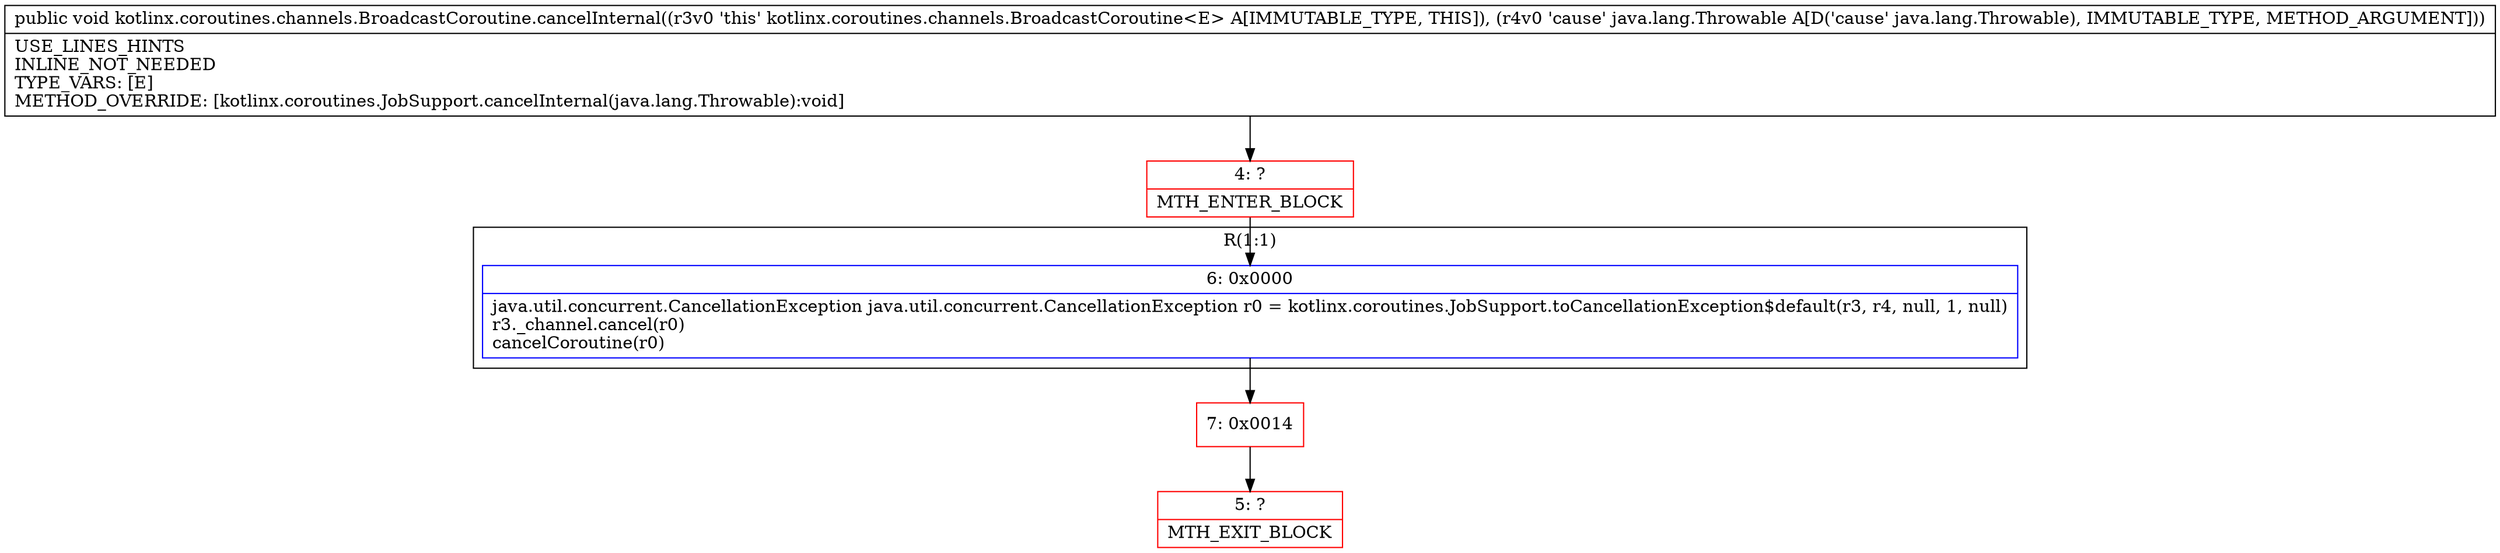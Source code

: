 digraph "CFG forkotlinx.coroutines.channels.BroadcastCoroutine.cancelInternal(Ljava\/lang\/Throwable;)V" {
subgraph cluster_Region_1856619979 {
label = "R(1:1)";
node [shape=record,color=blue];
Node_6 [shape=record,label="{6\:\ 0x0000|java.util.concurrent.CancellationException java.util.concurrent.CancellationException r0 = kotlinx.coroutines.JobSupport.toCancellationException$default(r3, r4, null, 1, null)\lr3._channel.cancel(r0)\lcancelCoroutine(r0)\l}"];
}
Node_4 [shape=record,color=red,label="{4\:\ ?|MTH_ENTER_BLOCK\l}"];
Node_7 [shape=record,color=red,label="{7\:\ 0x0014}"];
Node_5 [shape=record,color=red,label="{5\:\ ?|MTH_EXIT_BLOCK\l}"];
MethodNode[shape=record,label="{public void kotlinx.coroutines.channels.BroadcastCoroutine.cancelInternal((r3v0 'this' kotlinx.coroutines.channels.BroadcastCoroutine\<E\> A[IMMUTABLE_TYPE, THIS]), (r4v0 'cause' java.lang.Throwable A[D('cause' java.lang.Throwable), IMMUTABLE_TYPE, METHOD_ARGUMENT]))  | USE_LINES_HINTS\lINLINE_NOT_NEEDED\lTYPE_VARS: [E]\lMETHOD_OVERRIDE: [kotlinx.coroutines.JobSupport.cancelInternal(java.lang.Throwable):void]\l}"];
MethodNode -> Node_4;Node_6 -> Node_7;
Node_4 -> Node_6;
Node_7 -> Node_5;
}

